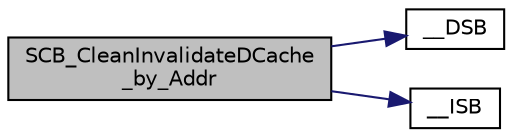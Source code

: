 digraph "SCB_CleanInvalidateDCache_by_Addr"
{
 // LATEX_PDF_SIZE
  edge [fontname="Helvetica",fontsize="10",labelfontname="Helvetica",labelfontsize="10"];
  node [fontname="Helvetica",fontsize="10",shape=record];
  rankdir="LR";
  Node1 [label="SCB_CleanInvalidateDCache\l_by_Addr",height=0.2,width=0.4,color="black", fillcolor="grey75", style="filled", fontcolor="black",tooltip="D-Cache Clean and Invalidate by address."];
  Node1 -> Node2 [color="midnightblue",fontsize="10",style="solid",fontname="Helvetica"];
  Node2 [label="__DSB",height=0.2,width=0.4,color="black", fillcolor="white", style="filled",URL="$group__CMSIS__Core__InstructionInterface.html#ga7fe277f5385d23b9c44b2cbda1577ce9",tooltip="Data Synchronization Barrier."];
  Node1 -> Node3 [color="midnightblue",fontsize="10",style="solid",fontname="Helvetica"];
  Node3 [label="__ISB",height=0.2,width=0.4,color="black", fillcolor="white", style="filled",URL="$group__CMSIS__Core__InstructionInterface.html#gae26c2b3961e702aeabc24d4984ebd369",tooltip="Instruction Synchronization Barrier."];
}
